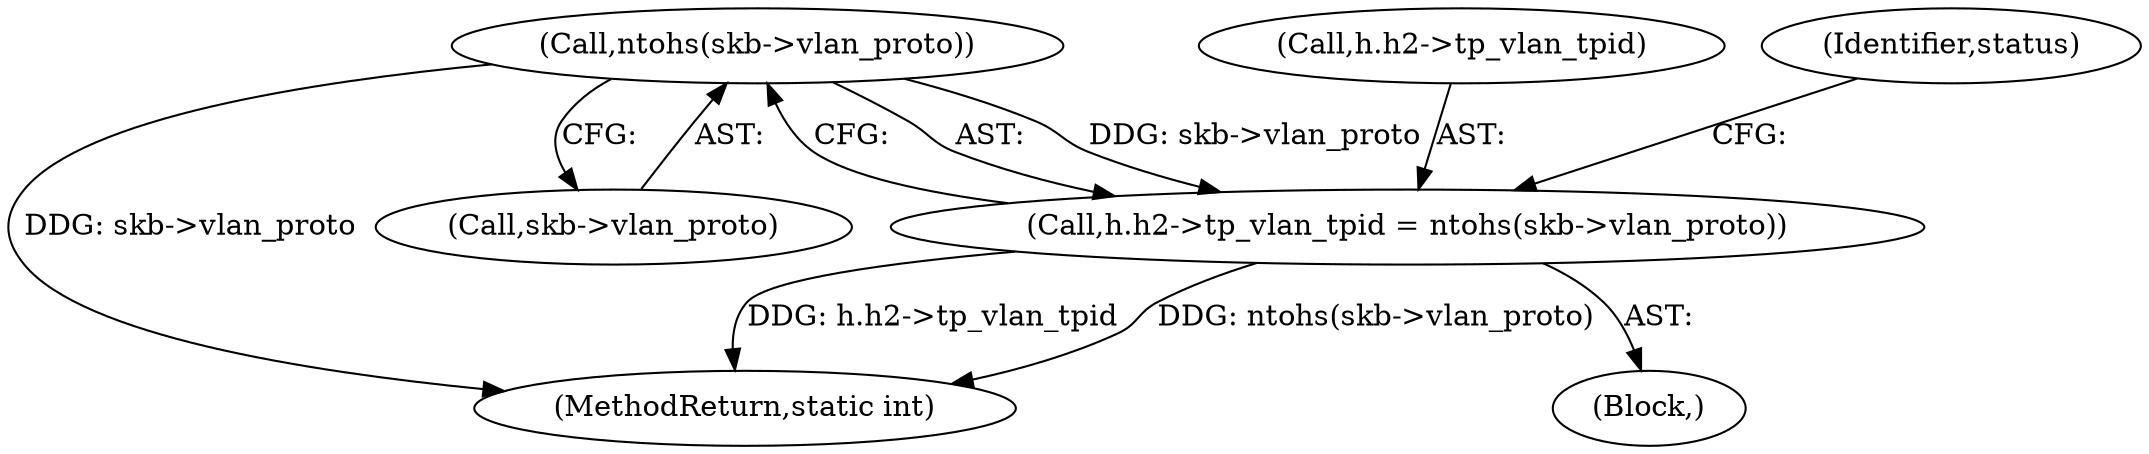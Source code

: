 digraph "0_linux_edbd58be15a957f6a760c4a514cd475217eb97fd@pointer" {
"1000729" [label="(Call,ntohs(skb->vlan_proto))"];
"1000723" [label="(Call,h.h2->tp_vlan_tpid = ntohs(skb->vlan_proto))"];
"1000714" [label="(Block,)"];
"1000724" [label="(Call,h.h2->tp_vlan_tpid)"];
"1000723" [label="(Call,h.h2->tp_vlan_tpid = ntohs(skb->vlan_proto))"];
"1001035" [label="(MethodReturn,static int)"];
"1000729" [label="(Call,ntohs(skb->vlan_proto))"];
"1000730" [label="(Call,skb->vlan_proto)"];
"1000734" [label="(Identifier,status)"];
"1000729" -> "1000723"  [label="AST: "];
"1000729" -> "1000730"  [label="CFG: "];
"1000730" -> "1000729"  [label="AST: "];
"1000723" -> "1000729"  [label="CFG: "];
"1000729" -> "1001035"  [label="DDG: skb->vlan_proto"];
"1000729" -> "1000723"  [label="DDG: skb->vlan_proto"];
"1000723" -> "1000714"  [label="AST: "];
"1000724" -> "1000723"  [label="AST: "];
"1000734" -> "1000723"  [label="CFG: "];
"1000723" -> "1001035"  [label="DDG: h.h2->tp_vlan_tpid"];
"1000723" -> "1001035"  [label="DDG: ntohs(skb->vlan_proto)"];
}
